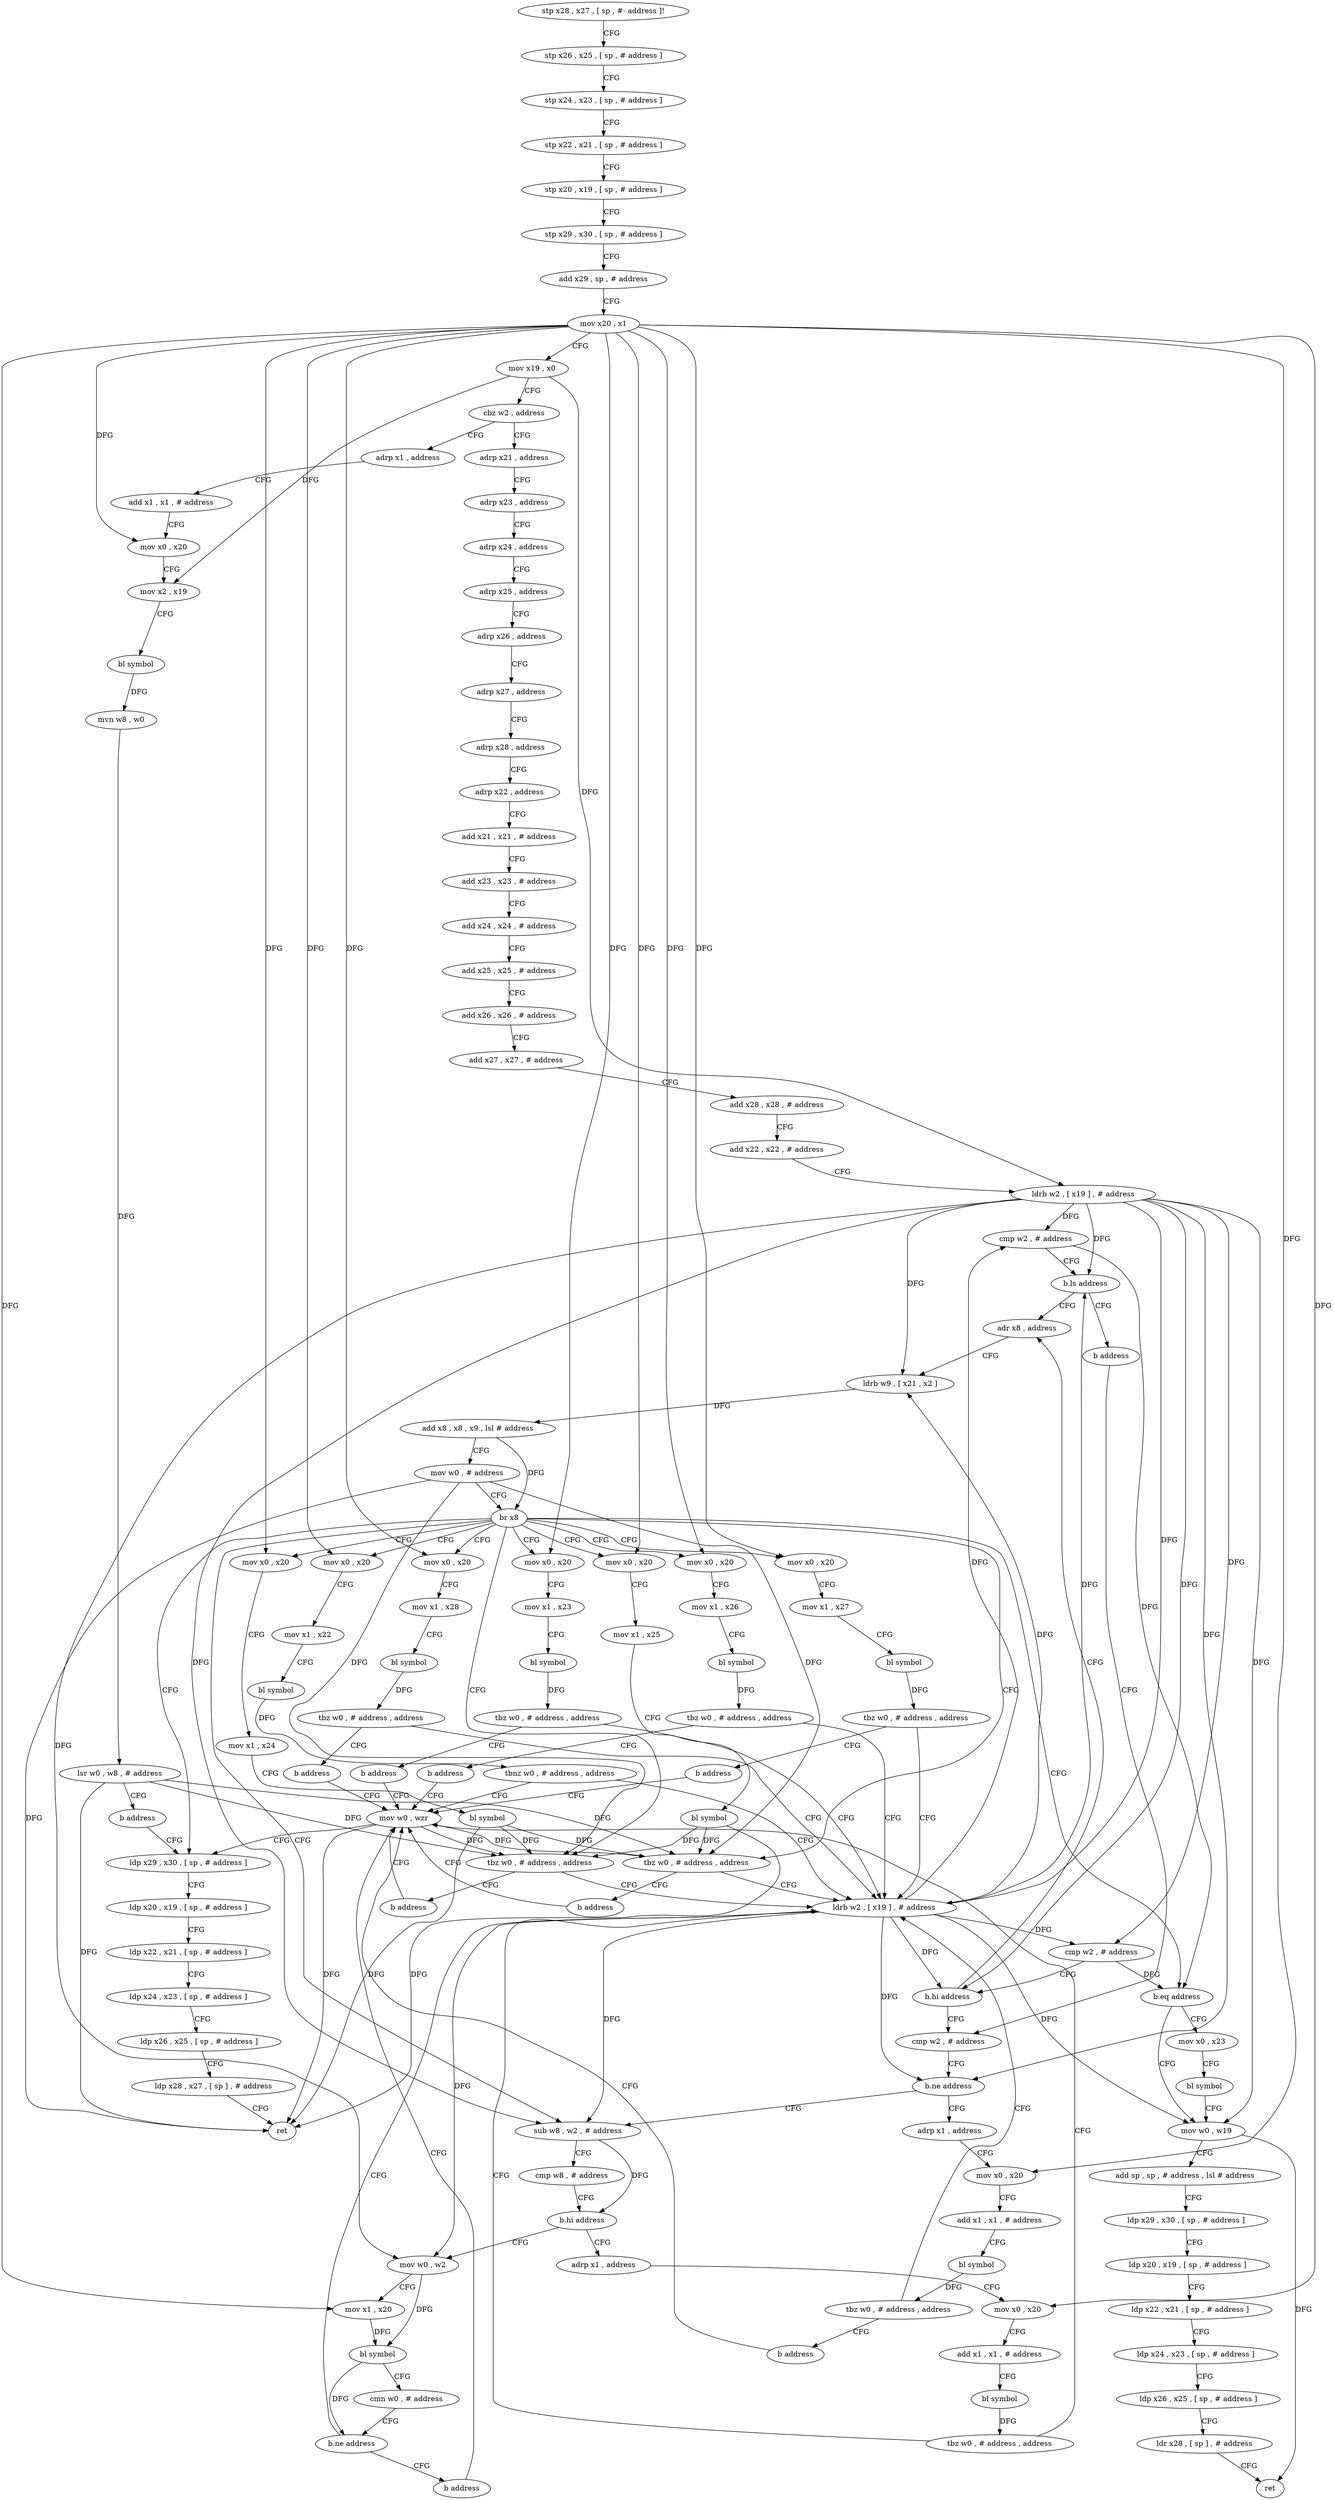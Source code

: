 digraph "func" {
"4267920" [label = "stp x28 , x27 , [ sp , #- address ]!" ]
"4267924" [label = "stp x26 , x25 , [ sp , # address ]" ]
"4267928" [label = "stp x24 , x23 , [ sp , # address ]" ]
"4267932" [label = "stp x22 , x21 , [ sp , # address ]" ]
"4267936" [label = "stp x20 , x19 , [ sp , # address ]" ]
"4267940" [label = "stp x29 , x30 , [ sp , # address ]" ]
"4267944" [label = "add x29 , sp , # address" ]
"4267948" [label = "mov x20 , x1" ]
"4267952" [label = "mov x19 , x0" ]
"4267956" [label = "cbz w2 , address" ]
"4267992" [label = "adrp x21 , address" ]
"4267960" [label = "adrp x1 , address" ]
"4267996" [label = "adrp x23 , address" ]
"4268000" [label = "adrp x24 , address" ]
"4268004" [label = "adrp x25 , address" ]
"4268008" [label = "adrp x26 , address" ]
"4268012" [label = "adrp x27 , address" ]
"4268016" [label = "adrp x28 , address" ]
"4268020" [label = "adrp x22 , address" ]
"4268024" [label = "add x21 , x21 , # address" ]
"4268028" [label = "add x23 , x23 , # address" ]
"4268032" [label = "add x24 , x24 , # address" ]
"4268036" [label = "add x25 , x25 , # address" ]
"4268040" [label = "add x26 , x26 , # address" ]
"4268044" [label = "add x27 , x27 , # address" ]
"4268048" [label = "add x28 , x28 , # address" ]
"4268052" [label = "add x22 , x22 , # address" ]
"4268056" [label = "ldrb w2 , [ x19 ] , # address" ]
"4268060" [label = "cmp w2 , # address" ]
"4268064" [label = "b.ls address" ]
"4268100" [label = "adr x8 , address" ]
"4268068" [label = "b address" ]
"4267964" [label = "add x1 , x1 , # address" ]
"4267968" [label = "mov x0 , x20" ]
"4267972" [label = "mov x2 , x19" ]
"4267976" [label = "bl symbol" ]
"4267980" [label = "mvn w8 , w0" ]
"4267984" [label = "lsr w0 , w8 , # address" ]
"4267988" [label = "b address" ]
"4268332" [label = "ldp x29 , x30 , [ sp , # address ]" ]
"4268104" [label = "ldrb w9 , [ x21 , x2 ]" ]
"4268108" [label = "add x8 , x8 , x9 , lsl # address" ]
"4268112" [label = "mov w0 , # address" ]
"4268116" [label = "br x8" ]
"4268072" [label = "mov x0 , x20" ]
"4268120" [label = "mov x0 , x20" ]
"4268172" [label = "sub w8 , w2 , # address" ]
"4268208" [label = "mov x0 , x20" ]
"4268220" [label = "tbz w0 , # address , address" ]
"4268228" [label = "mov x0 , x20" ]
"4268240" [label = "tbz w0 , # address , address" ]
"4268248" [label = "mov x0 , x20" ]
"4268268" [label = "mov x0 , x20" ]
"4268288" [label = "mov x0 , x20" ]
"4268532" [label = "b.eq address" ]
"4268140" [label = "cmp w2 , # address" ]
"4268336" [label = "ldp x20 , x19 , [ sp , # address ]" ]
"4268340" [label = "ldp x22 , x21 , [ sp , # address ]" ]
"4268344" [label = "ldp x24 , x23 , [ sp , # address ]" ]
"4268348" [label = "ldp x26 , x25 , [ sp , # address ]" ]
"4268352" [label = "ldp x28 , x27 , [ sp ] , # address" ]
"4268356" [label = "ret" ]
"4268076" [label = "mov x1 , x22" ]
"4268080" [label = "bl symbol" ]
"4268084" [label = "tbnz w0 , # address , address" ]
"4268328" [label = "mov w0 , wzr" ]
"4268088" [label = "ldrb w2 , [ x19 ] , # address" ]
"4268124" [label = "mov x1 , x23" ]
"4268128" [label = "bl symbol" ]
"4268132" [label = "tbz w0 , # address , address" ]
"4268136" [label = "b address" ]
"4268176" [label = "cmp w8 , # address" ]
"4268180" [label = "b.hi address" ]
"4268308" [label = "adrp x1 , address" ]
"4268184" [label = "mov w0 , w2" ]
"4268212" [label = "mov x1 , x24" ]
"4268216" [label = "bl symbol" ]
"4268224" [label = "b address" ]
"4268232" [label = "mov x1 , x25" ]
"4268236" [label = "bl symbol" ]
"4268244" [label = "b address" ]
"4268252" [label = "mov x1 , x26" ]
"4268256" [label = "bl symbol" ]
"4268260" [label = "tbz w0 , # address , address" ]
"4268264" [label = "b address" ]
"4268272" [label = "mov x1 , x27" ]
"4268276" [label = "bl symbol" ]
"4268280" [label = "tbz w0 , # address , address" ]
"4268284" [label = "b address" ]
"4268292" [label = "mov x1 , x28" ]
"4268296" [label = "bl symbol" ]
"4268300" [label = "tbz w0 , # address , address" ]
"4268304" [label = "b address" ]
"4268544" [label = "mov w0 , w19" ]
"4268536" [label = "mov x0 , x23" ]
"4268144" [label = "b.ne address" ]
"4268148" [label = "adrp x1 , address" ]
"4268092" [label = "cmp w2 , # address" ]
"4268096" [label = "b.hi address" ]
"4268312" [label = "mov x0 , x20" ]
"4268316" [label = "add x1 , x1 , # address" ]
"4268320" [label = "bl symbol" ]
"4268324" [label = "tbz w0 , # address , address" ]
"4268188" [label = "mov x1 , x20" ]
"4268192" [label = "bl symbol" ]
"4268196" [label = "cmn w0 , # address" ]
"4268200" [label = "b.ne address" ]
"4268204" [label = "b address" ]
"4268548" [label = "add sp , sp , # address , lsl # address" ]
"4268552" [label = "ldp x29 , x30 , [ sp , # address ]" ]
"4268556" [label = "ldp x20 , x19 , [ sp , # address ]" ]
"4268560" [label = "ldp x22 , x21 , [ sp , # address ]" ]
"4268564" [label = "ldp x24 , x23 , [ sp , # address ]" ]
"4268568" [label = "ldp x26 , x25 , [ sp , # address ]" ]
"4268572" [label = "ldr x28 , [ sp ] , # address" ]
"4268576" [label = "ret" ]
"4268540" [label = "bl symbol" ]
"4268152" [label = "mov x0 , x20" ]
"4268156" [label = "add x1 , x1 , # address" ]
"4268160" [label = "bl symbol" ]
"4268164" [label = "tbz w0 , # address , address" ]
"4268168" [label = "b address" ]
"4267920" -> "4267924" [ label = "CFG" ]
"4267924" -> "4267928" [ label = "CFG" ]
"4267928" -> "4267932" [ label = "CFG" ]
"4267932" -> "4267936" [ label = "CFG" ]
"4267936" -> "4267940" [ label = "CFG" ]
"4267940" -> "4267944" [ label = "CFG" ]
"4267944" -> "4267948" [ label = "CFG" ]
"4267948" -> "4267952" [ label = "CFG" ]
"4267948" -> "4267968" [ label = "DFG" ]
"4267948" -> "4268072" [ label = "DFG" ]
"4267948" -> "4268120" [ label = "DFG" ]
"4267948" -> "4268208" [ label = "DFG" ]
"4267948" -> "4268228" [ label = "DFG" ]
"4267948" -> "4268248" [ label = "DFG" ]
"4267948" -> "4268268" [ label = "DFG" ]
"4267948" -> "4268288" [ label = "DFG" ]
"4267948" -> "4268312" [ label = "DFG" ]
"4267948" -> "4268188" [ label = "DFG" ]
"4267948" -> "4268152" [ label = "DFG" ]
"4267952" -> "4267956" [ label = "CFG" ]
"4267952" -> "4268056" [ label = "DFG" ]
"4267952" -> "4267972" [ label = "DFG" ]
"4267956" -> "4267992" [ label = "CFG" ]
"4267956" -> "4267960" [ label = "CFG" ]
"4267992" -> "4267996" [ label = "CFG" ]
"4267960" -> "4267964" [ label = "CFG" ]
"4267996" -> "4268000" [ label = "CFG" ]
"4268000" -> "4268004" [ label = "CFG" ]
"4268004" -> "4268008" [ label = "CFG" ]
"4268008" -> "4268012" [ label = "CFG" ]
"4268012" -> "4268016" [ label = "CFG" ]
"4268016" -> "4268020" [ label = "CFG" ]
"4268020" -> "4268024" [ label = "CFG" ]
"4268024" -> "4268028" [ label = "CFG" ]
"4268028" -> "4268032" [ label = "CFG" ]
"4268032" -> "4268036" [ label = "CFG" ]
"4268036" -> "4268040" [ label = "CFG" ]
"4268040" -> "4268044" [ label = "CFG" ]
"4268044" -> "4268048" [ label = "CFG" ]
"4268048" -> "4268052" [ label = "CFG" ]
"4268052" -> "4268056" [ label = "CFG" ]
"4268056" -> "4268060" [ label = "DFG" ]
"4268056" -> "4268064" [ label = "DFG" ]
"4268056" -> "4268104" [ label = "DFG" ]
"4268056" -> "4268172" [ label = "DFG" ]
"4268056" -> "4268144" [ label = "DFG" ]
"4268056" -> "4268092" [ label = "DFG" ]
"4268056" -> "4268096" [ label = "DFG" ]
"4268056" -> "4268184" [ label = "DFG" ]
"4268056" -> "4268088" [ label = "DFG" ]
"4268056" -> "4268544" [ label = "DFG" ]
"4268060" -> "4268064" [ label = "CFG" ]
"4268060" -> "4268532" [ label = "DFG" ]
"4268064" -> "4268100" [ label = "CFG" ]
"4268064" -> "4268068" [ label = "CFG" ]
"4268100" -> "4268104" [ label = "CFG" ]
"4268068" -> "4268140" [ label = "CFG" ]
"4267964" -> "4267968" [ label = "CFG" ]
"4267968" -> "4267972" [ label = "CFG" ]
"4267972" -> "4267976" [ label = "CFG" ]
"4267976" -> "4267980" [ label = "DFG" ]
"4267980" -> "4267984" [ label = "DFG" ]
"4267984" -> "4267988" [ label = "CFG" ]
"4267984" -> "4268356" [ label = "DFG" ]
"4267984" -> "4268220" [ label = "DFG" ]
"4267984" -> "4268240" [ label = "DFG" ]
"4267988" -> "4268332" [ label = "CFG" ]
"4268332" -> "4268336" [ label = "CFG" ]
"4268104" -> "4268108" [ label = "DFG" ]
"4268108" -> "4268112" [ label = "CFG" ]
"4268108" -> "4268116" [ label = "DFG" ]
"4268112" -> "4268116" [ label = "CFG" ]
"4268112" -> "4268356" [ label = "DFG" ]
"4268112" -> "4268220" [ label = "DFG" ]
"4268112" -> "4268240" [ label = "DFG" ]
"4268116" -> "4268072" [ label = "CFG" ]
"4268116" -> "4268120" [ label = "CFG" ]
"4268116" -> "4268172" [ label = "CFG" ]
"4268116" -> "4268208" [ label = "CFG" ]
"4268116" -> "4268220" [ label = "CFG" ]
"4268116" -> "4268228" [ label = "CFG" ]
"4268116" -> "4268240" [ label = "CFG" ]
"4268116" -> "4268248" [ label = "CFG" ]
"4268116" -> "4268268" [ label = "CFG" ]
"4268116" -> "4268288" [ label = "CFG" ]
"4268116" -> "4268332" [ label = "CFG" ]
"4268116" -> "4268532" [ label = "CFG" ]
"4268072" -> "4268076" [ label = "CFG" ]
"4268120" -> "4268124" [ label = "CFG" ]
"4268172" -> "4268176" [ label = "CFG" ]
"4268172" -> "4268180" [ label = "DFG" ]
"4268208" -> "4268212" [ label = "CFG" ]
"4268220" -> "4268088" [ label = "CFG" ]
"4268220" -> "4268224" [ label = "CFG" ]
"4268228" -> "4268232" [ label = "CFG" ]
"4268240" -> "4268088" [ label = "CFG" ]
"4268240" -> "4268244" [ label = "CFG" ]
"4268248" -> "4268252" [ label = "CFG" ]
"4268268" -> "4268272" [ label = "CFG" ]
"4268288" -> "4268292" [ label = "CFG" ]
"4268532" -> "4268544" [ label = "CFG" ]
"4268532" -> "4268536" [ label = "CFG" ]
"4268140" -> "4268144" [ label = "CFG" ]
"4268336" -> "4268340" [ label = "CFG" ]
"4268340" -> "4268344" [ label = "CFG" ]
"4268344" -> "4268348" [ label = "CFG" ]
"4268348" -> "4268352" [ label = "CFG" ]
"4268352" -> "4268356" [ label = "CFG" ]
"4268076" -> "4268080" [ label = "CFG" ]
"4268080" -> "4268084" [ label = "DFG" ]
"4268084" -> "4268328" [ label = "CFG" ]
"4268084" -> "4268088" [ label = "CFG" ]
"4268328" -> "4268332" [ label = "CFG" ]
"4268328" -> "4268220" [ label = "DFG" ]
"4268328" -> "4268240" [ label = "DFG" ]
"4268328" -> "4268356" [ label = "DFG" ]
"4268088" -> "4268092" [ label = "DFG" ]
"4268088" -> "4268060" [ label = "DFG" ]
"4268088" -> "4268064" [ label = "DFG" ]
"4268088" -> "4268104" [ label = "DFG" ]
"4268088" -> "4268172" [ label = "DFG" ]
"4268088" -> "4268144" [ label = "DFG" ]
"4268088" -> "4268096" [ label = "DFG" ]
"4268088" -> "4268184" [ label = "DFG" ]
"4268088" -> "4268544" [ label = "DFG" ]
"4268124" -> "4268128" [ label = "CFG" ]
"4268128" -> "4268132" [ label = "DFG" ]
"4268132" -> "4268088" [ label = "CFG" ]
"4268132" -> "4268136" [ label = "CFG" ]
"4268136" -> "4268328" [ label = "CFG" ]
"4268176" -> "4268180" [ label = "CFG" ]
"4268180" -> "4268308" [ label = "CFG" ]
"4268180" -> "4268184" [ label = "CFG" ]
"4268308" -> "4268312" [ label = "CFG" ]
"4268184" -> "4268188" [ label = "CFG" ]
"4268184" -> "4268192" [ label = "DFG" ]
"4268212" -> "4268216" [ label = "CFG" ]
"4268216" -> "4268220" [ label = "DFG" ]
"4268216" -> "4268356" [ label = "DFG" ]
"4268216" -> "4268240" [ label = "DFG" ]
"4268224" -> "4268328" [ label = "CFG" ]
"4268232" -> "4268236" [ label = "CFG" ]
"4268236" -> "4268240" [ label = "DFG" ]
"4268236" -> "4268220" [ label = "DFG" ]
"4268236" -> "4268356" [ label = "DFG" ]
"4268244" -> "4268328" [ label = "CFG" ]
"4268252" -> "4268256" [ label = "CFG" ]
"4268256" -> "4268260" [ label = "DFG" ]
"4268260" -> "4268088" [ label = "CFG" ]
"4268260" -> "4268264" [ label = "CFG" ]
"4268264" -> "4268328" [ label = "CFG" ]
"4268272" -> "4268276" [ label = "CFG" ]
"4268276" -> "4268280" [ label = "DFG" ]
"4268280" -> "4268088" [ label = "CFG" ]
"4268280" -> "4268284" [ label = "CFG" ]
"4268284" -> "4268328" [ label = "CFG" ]
"4268292" -> "4268296" [ label = "CFG" ]
"4268296" -> "4268300" [ label = "DFG" ]
"4268300" -> "4268088" [ label = "CFG" ]
"4268300" -> "4268304" [ label = "CFG" ]
"4268304" -> "4268328" [ label = "CFG" ]
"4268544" -> "4268548" [ label = "CFG" ]
"4268544" -> "4268576" [ label = "DFG" ]
"4268536" -> "4268540" [ label = "CFG" ]
"4268144" -> "4268172" [ label = "CFG" ]
"4268144" -> "4268148" [ label = "CFG" ]
"4268148" -> "4268152" [ label = "CFG" ]
"4268092" -> "4268096" [ label = "CFG" ]
"4268092" -> "4268532" [ label = "DFG" ]
"4268096" -> "4268140" [ label = "CFG" ]
"4268096" -> "4268100" [ label = "CFG" ]
"4268312" -> "4268316" [ label = "CFG" ]
"4268316" -> "4268320" [ label = "CFG" ]
"4268320" -> "4268324" [ label = "DFG" ]
"4268324" -> "4268088" [ label = "CFG" ]
"4268324" -> "4268328" [ label = "CFG" ]
"4268188" -> "4268192" [ label = "DFG" ]
"4268192" -> "4268196" [ label = "CFG" ]
"4268192" -> "4268200" [ label = "DFG" ]
"4268196" -> "4268200" [ label = "CFG" ]
"4268200" -> "4268088" [ label = "CFG" ]
"4268200" -> "4268204" [ label = "CFG" ]
"4268204" -> "4268328" [ label = "CFG" ]
"4268548" -> "4268552" [ label = "CFG" ]
"4268552" -> "4268556" [ label = "CFG" ]
"4268556" -> "4268560" [ label = "CFG" ]
"4268560" -> "4268564" [ label = "CFG" ]
"4268564" -> "4268568" [ label = "CFG" ]
"4268568" -> "4268572" [ label = "CFG" ]
"4268572" -> "4268576" [ label = "CFG" ]
"4268540" -> "4268544" [ label = "CFG" ]
"4268152" -> "4268156" [ label = "CFG" ]
"4268156" -> "4268160" [ label = "CFG" ]
"4268160" -> "4268164" [ label = "DFG" ]
"4268164" -> "4268088" [ label = "CFG" ]
"4268164" -> "4268168" [ label = "CFG" ]
"4268168" -> "4268328" [ label = "CFG" ]
}
